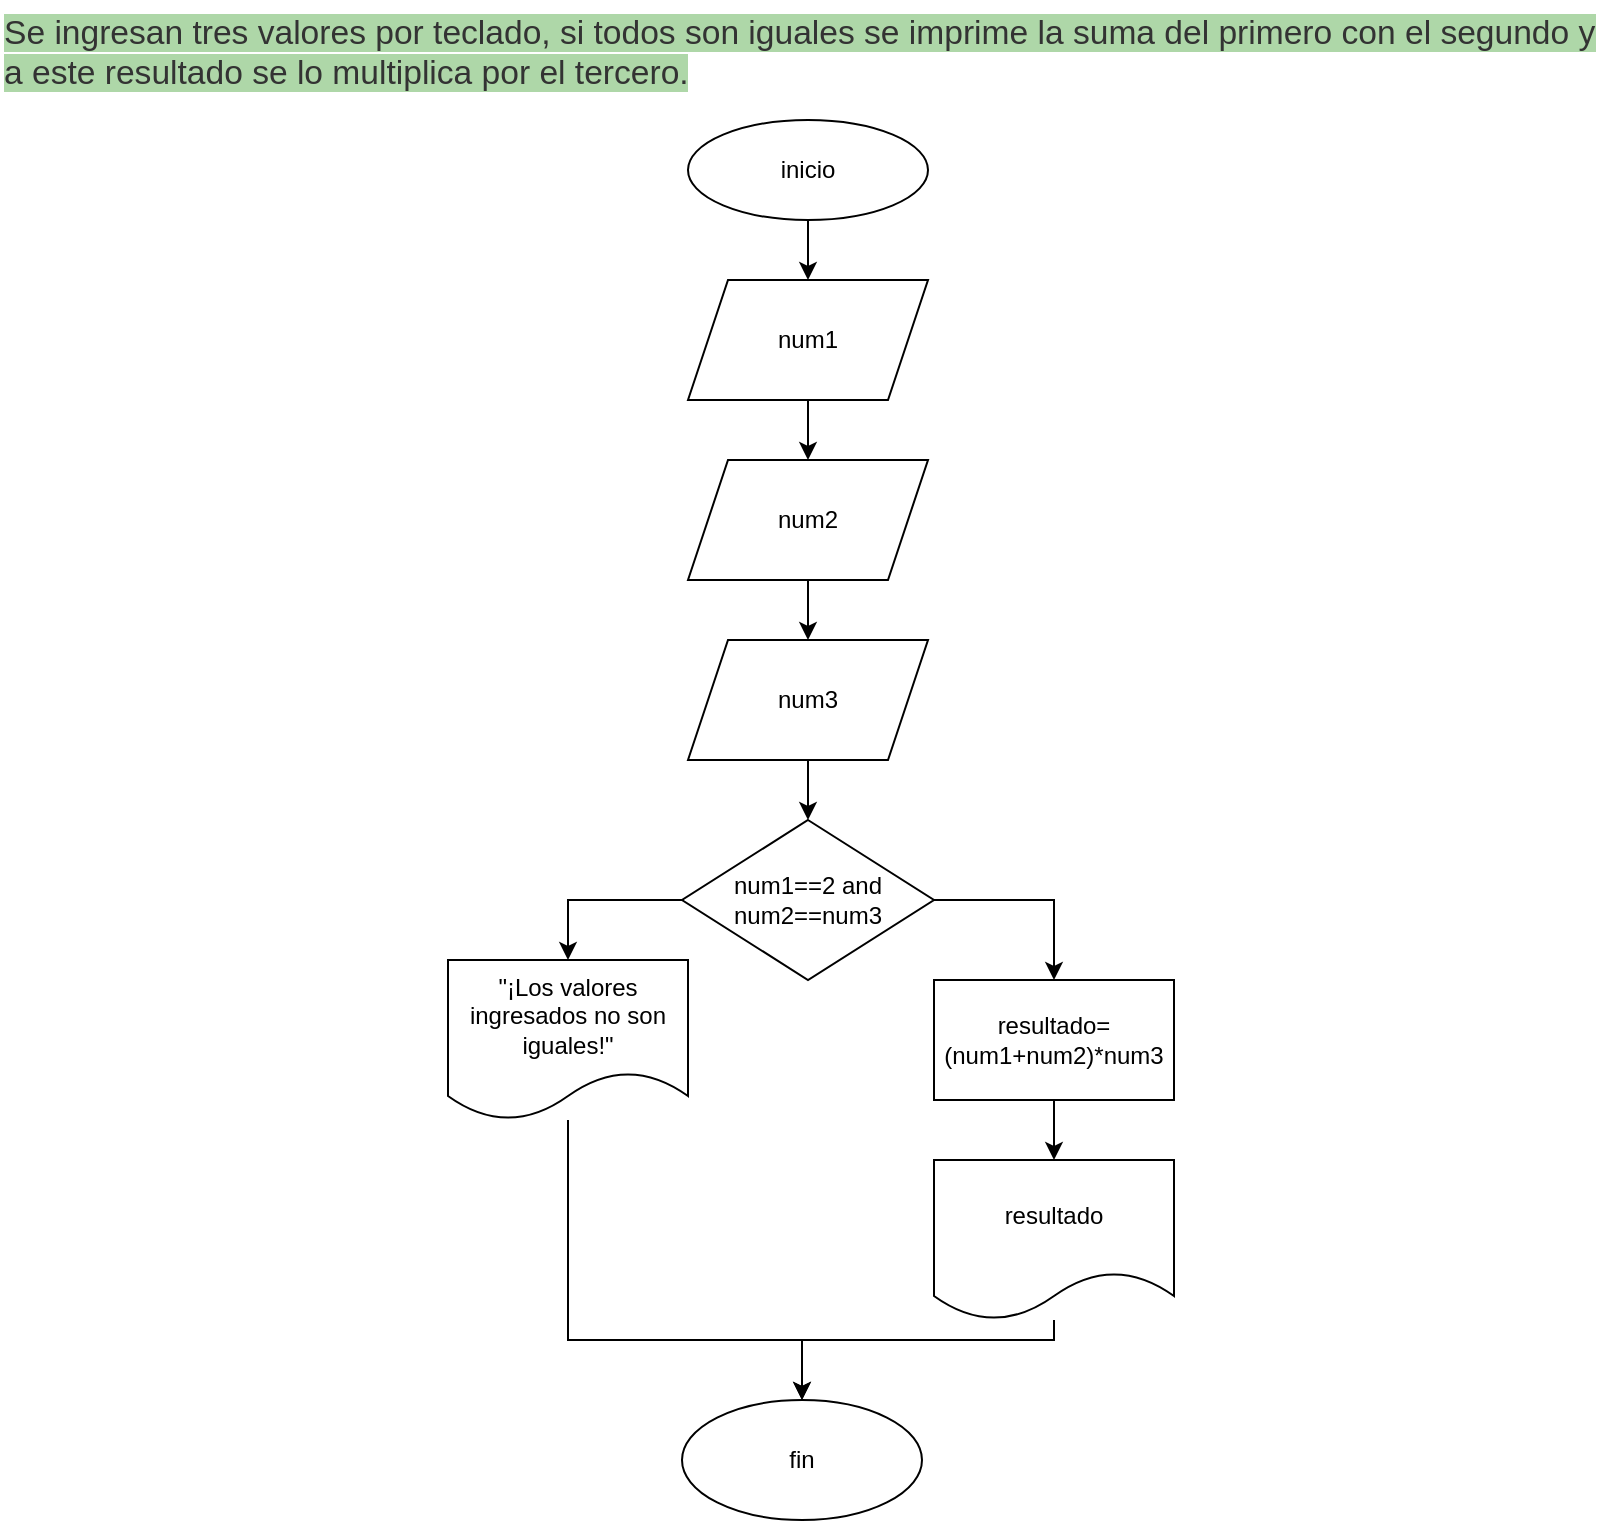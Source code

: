 <mxfile version="20.6.2" type="device"><diagram id="Zor389JLtJM0t8EVOanT" name="Página-1"><mxGraphModel dx="868" dy="524" grid="1" gridSize="10" guides="1" tooltips="1" connect="1" arrows="1" fold="1" page="1" pageScale="1" pageWidth="827" pageHeight="1169" math="0" shadow="0"><root><mxCell id="0"/><mxCell id="1" parent="0"/><mxCell id="TdptumJXOT-B2y5sGWhP-1" value="&lt;span style=&quot;color: rgb(51, 51, 51); font-family: sans-serif, arial; font-size: 16.8px; font-style: normal; font-variant-ligatures: normal; font-variant-caps: normal; font-weight: 400; letter-spacing: normal; orphans: 2; text-align: left; text-indent: 0px; text-transform: none; widows: 2; word-spacing: 0px; -webkit-text-stroke-width: 0px; background-color: rgb(174, 215, 168); text-decoration-thickness: initial; text-decoration-style: initial; text-decoration-color: initial; float: none; display: inline !important;&quot;&gt;Se ingresan tres valores por teclado, si todos son iguales se imprime la suma del primero con el segundo y a este resultado se lo multiplica por el tercero.&lt;/span&gt;" style="text;whiteSpace=wrap;html=1;" vertex="1" parent="1"><mxGeometry x="10" width="810" height="50" as="geometry"/></mxCell><mxCell id="TdptumJXOT-B2y5sGWhP-6" style="edgeStyle=orthogonalEdgeStyle;rounded=0;orthogonalLoop=1;jettySize=auto;html=1;exitX=0.5;exitY=1;exitDx=0;exitDy=0;entryX=0.5;entryY=0;entryDx=0;entryDy=0;" edge="1" parent="1" source="TdptumJXOT-B2y5sGWhP-2" target="TdptumJXOT-B2y5sGWhP-3"><mxGeometry relative="1" as="geometry"/></mxCell><mxCell id="TdptumJXOT-B2y5sGWhP-2" value="inicio" style="ellipse;whiteSpace=wrap;html=1;" vertex="1" parent="1"><mxGeometry x="354" y="60" width="120" height="50" as="geometry"/></mxCell><mxCell id="TdptumJXOT-B2y5sGWhP-11" style="edgeStyle=orthogonalEdgeStyle;rounded=0;orthogonalLoop=1;jettySize=auto;html=1;exitX=0.5;exitY=1;exitDx=0;exitDy=0;entryX=0.5;entryY=0;entryDx=0;entryDy=0;" edge="1" parent="1" source="TdptumJXOT-B2y5sGWhP-3" target="TdptumJXOT-B2y5sGWhP-4"><mxGeometry relative="1" as="geometry"/></mxCell><mxCell id="TdptumJXOT-B2y5sGWhP-3" value="num1" style="shape=parallelogram;perimeter=parallelogramPerimeter;whiteSpace=wrap;html=1;fixedSize=1;" vertex="1" parent="1"><mxGeometry x="354" y="140" width="120" height="60" as="geometry"/></mxCell><mxCell id="TdptumJXOT-B2y5sGWhP-12" style="edgeStyle=orthogonalEdgeStyle;rounded=0;orthogonalLoop=1;jettySize=auto;html=1;exitX=0.5;exitY=1;exitDx=0;exitDy=0;entryX=0.5;entryY=0;entryDx=0;entryDy=0;" edge="1" parent="1" source="TdptumJXOT-B2y5sGWhP-4" target="TdptumJXOT-B2y5sGWhP-5"><mxGeometry relative="1" as="geometry"/></mxCell><mxCell id="TdptumJXOT-B2y5sGWhP-4" value="num2" style="shape=parallelogram;perimeter=parallelogramPerimeter;whiteSpace=wrap;html=1;fixedSize=1;" vertex="1" parent="1"><mxGeometry x="354" y="230" width="120" height="60" as="geometry"/></mxCell><mxCell id="TdptumJXOT-B2y5sGWhP-14" style="edgeStyle=orthogonalEdgeStyle;rounded=0;orthogonalLoop=1;jettySize=auto;html=1;exitX=0.5;exitY=1;exitDx=0;exitDy=0;entryX=0.5;entryY=0;entryDx=0;entryDy=0;" edge="1" parent="1" source="TdptumJXOT-B2y5sGWhP-5" target="TdptumJXOT-B2y5sGWhP-13"><mxGeometry relative="1" as="geometry"/></mxCell><mxCell id="TdptumJXOT-B2y5sGWhP-5" value="num3" style="shape=parallelogram;perimeter=parallelogramPerimeter;whiteSpace=wrap;html=1;fixedSize=1;" vertex="1" parent="1"><mxGeometry x="354" y="320" width="120" height="60" as="geometry"/></mxCell><mxCell id="TdptumJXOT-B2y5sGWhP-17" style="edgeStyle=orthogonalEdgeStyle;rounded=0;orthogonalLoop=1;jettySize=auto;html=1;exitX=1;exitY=0.5;exitDx=0;exitDy=0;entryX=0.5;entryY=0;entryDx=0;entryDy=0;" edge="1" parent="1" source="TdptumJXOT-B2y5sGWhP-13" target="TdptumJXOT-B2y5sGWhP-16"><mxGeometry relative="1" as="geometry"/></mxCell><mxCell id="TdptumJXOT-B2y5sGWhP-19" style="edgeStyle=orthogonalEdgeStyle;rounded=0;orthogonalLoop=1;jettySize=auto;html=1;exitX=0;exitY=0.5;exitDx=0;exitDy=0;entryX=0.5;entryY=0;entryDx=0;entryDy=0;" edge="1" parent="1" source="TdptumJXOT-B2y5sGWhP-13" target="TdptumJXOT-B2y5sGWhP-18"><mxGeometry relative="1" as="geometry"/></mxCell><mxCell id="TdptumJXOT-B2y5sGWhP-13" value="num1==2 and num2==num3" style="rhombus;whiteSpace=wrap;html=1;" vertex="1" parent="1"><mxGeometry x="351" y="410" width="126" height="80" as="geometry"/></mxCell><mxCell id="TdptumJXOT-B2y5sGWhP-25" style="edgeStyle=orthogonalEdgeStyle;rounded=0;orthogonalLoop=1;jettySize=auto;html=1;exitX=0.5;exitY=1;exitDx=0;exitDy=0;entryX=0.5;entryY=0;entryDx=0;entryDy=0;" edge="1" parent="1" source="TdptumJXOT-B2y5sGWhP-16" target="TdptumJXOT-B2y5sGWhP-23"><mxGeometry relative="1" as="geometry"/></mxCell><mxCell id="TdptumJXOT-B2y5sGWhP-16" value="resultado=(num1+num2)*num3" style="rounded=0;whiteSpace=wrap;html=1;" vertex="1" parent="1"><mxGeometry x="477" y="490" width="120" height="60" as="geometry"/></mxCell><mxCell id="TdptumJXOT-B2y5sGWhP-21" style="edgeStyle=orthogonalEdgeStyle;rounded=0;orthogonalLoop=1;jettySize=auto;html=1;entryX=0.5;entryY=0;entryDx=0;entryDy=0;" edge="1" parent="1" source="TdptumJXOT-B2y5sGWhP-18" target="TdptumJXOT-B2y5sGWhP-20"><mxGeometry relative="1" as="geometry"><Array as="points"><mxPoint x="294" y="670"/><mxPoint x="411" y="670"/></Array></mxGeometry></mxCell><mxCell id="TdptumJXOT-B2y5sGWhP-18" value="&quot;¡Los valores ingresados no son iguales!&quot;" style="shape=document;whiteSpace=wrap;html=1;boundedLbl=1;" vertex="1" parent="1"><mxGeometry x="234" y="480" width="120" height="80" as="geometry"/></mxCell><mxCell id="TdptumJXOT-B2y5sGWhP-20" value="fin" style="ellipse;whiteSpace=wrap;html=1;" vertex="1" parent="1"><mxGeometry x="351" y="700" width="120" height="60" as="geometry"/></mxCell><mxCell id="TdptumJXOT-B2y5sGWhP-26" style="edgeStyle=orthogonalEdgeStyle;rounded=0;orthogonalLoop=1;jettySize=auto;html=1;entryX=0.5;entryY=0;entryDx=0;entryDy=0;" edge="1" parent="1" source="TdptumJXOT-B2y5sGWhP-23" target="TdptumJXOT-B2y5sGWhP-20"><mxGeometry relative="1" as="geometry"><Array as="points"><mxPoint x="537" y="670"/><mxPoint x="411" y="670"/></Array></mxGeometry></mxCell><mxCell id="TdptumJXOT-B2y5sGWhP-23" value="resultado" style="shape=document;whiteSpace=wrap;html=1;boundedLbl=1;" vertex="1" parent="1"><mxGeometry x="477" y="580" width="120" height="80" as="geometry"/></mxCell></root></mxGraphModel></diagram></mxfile>